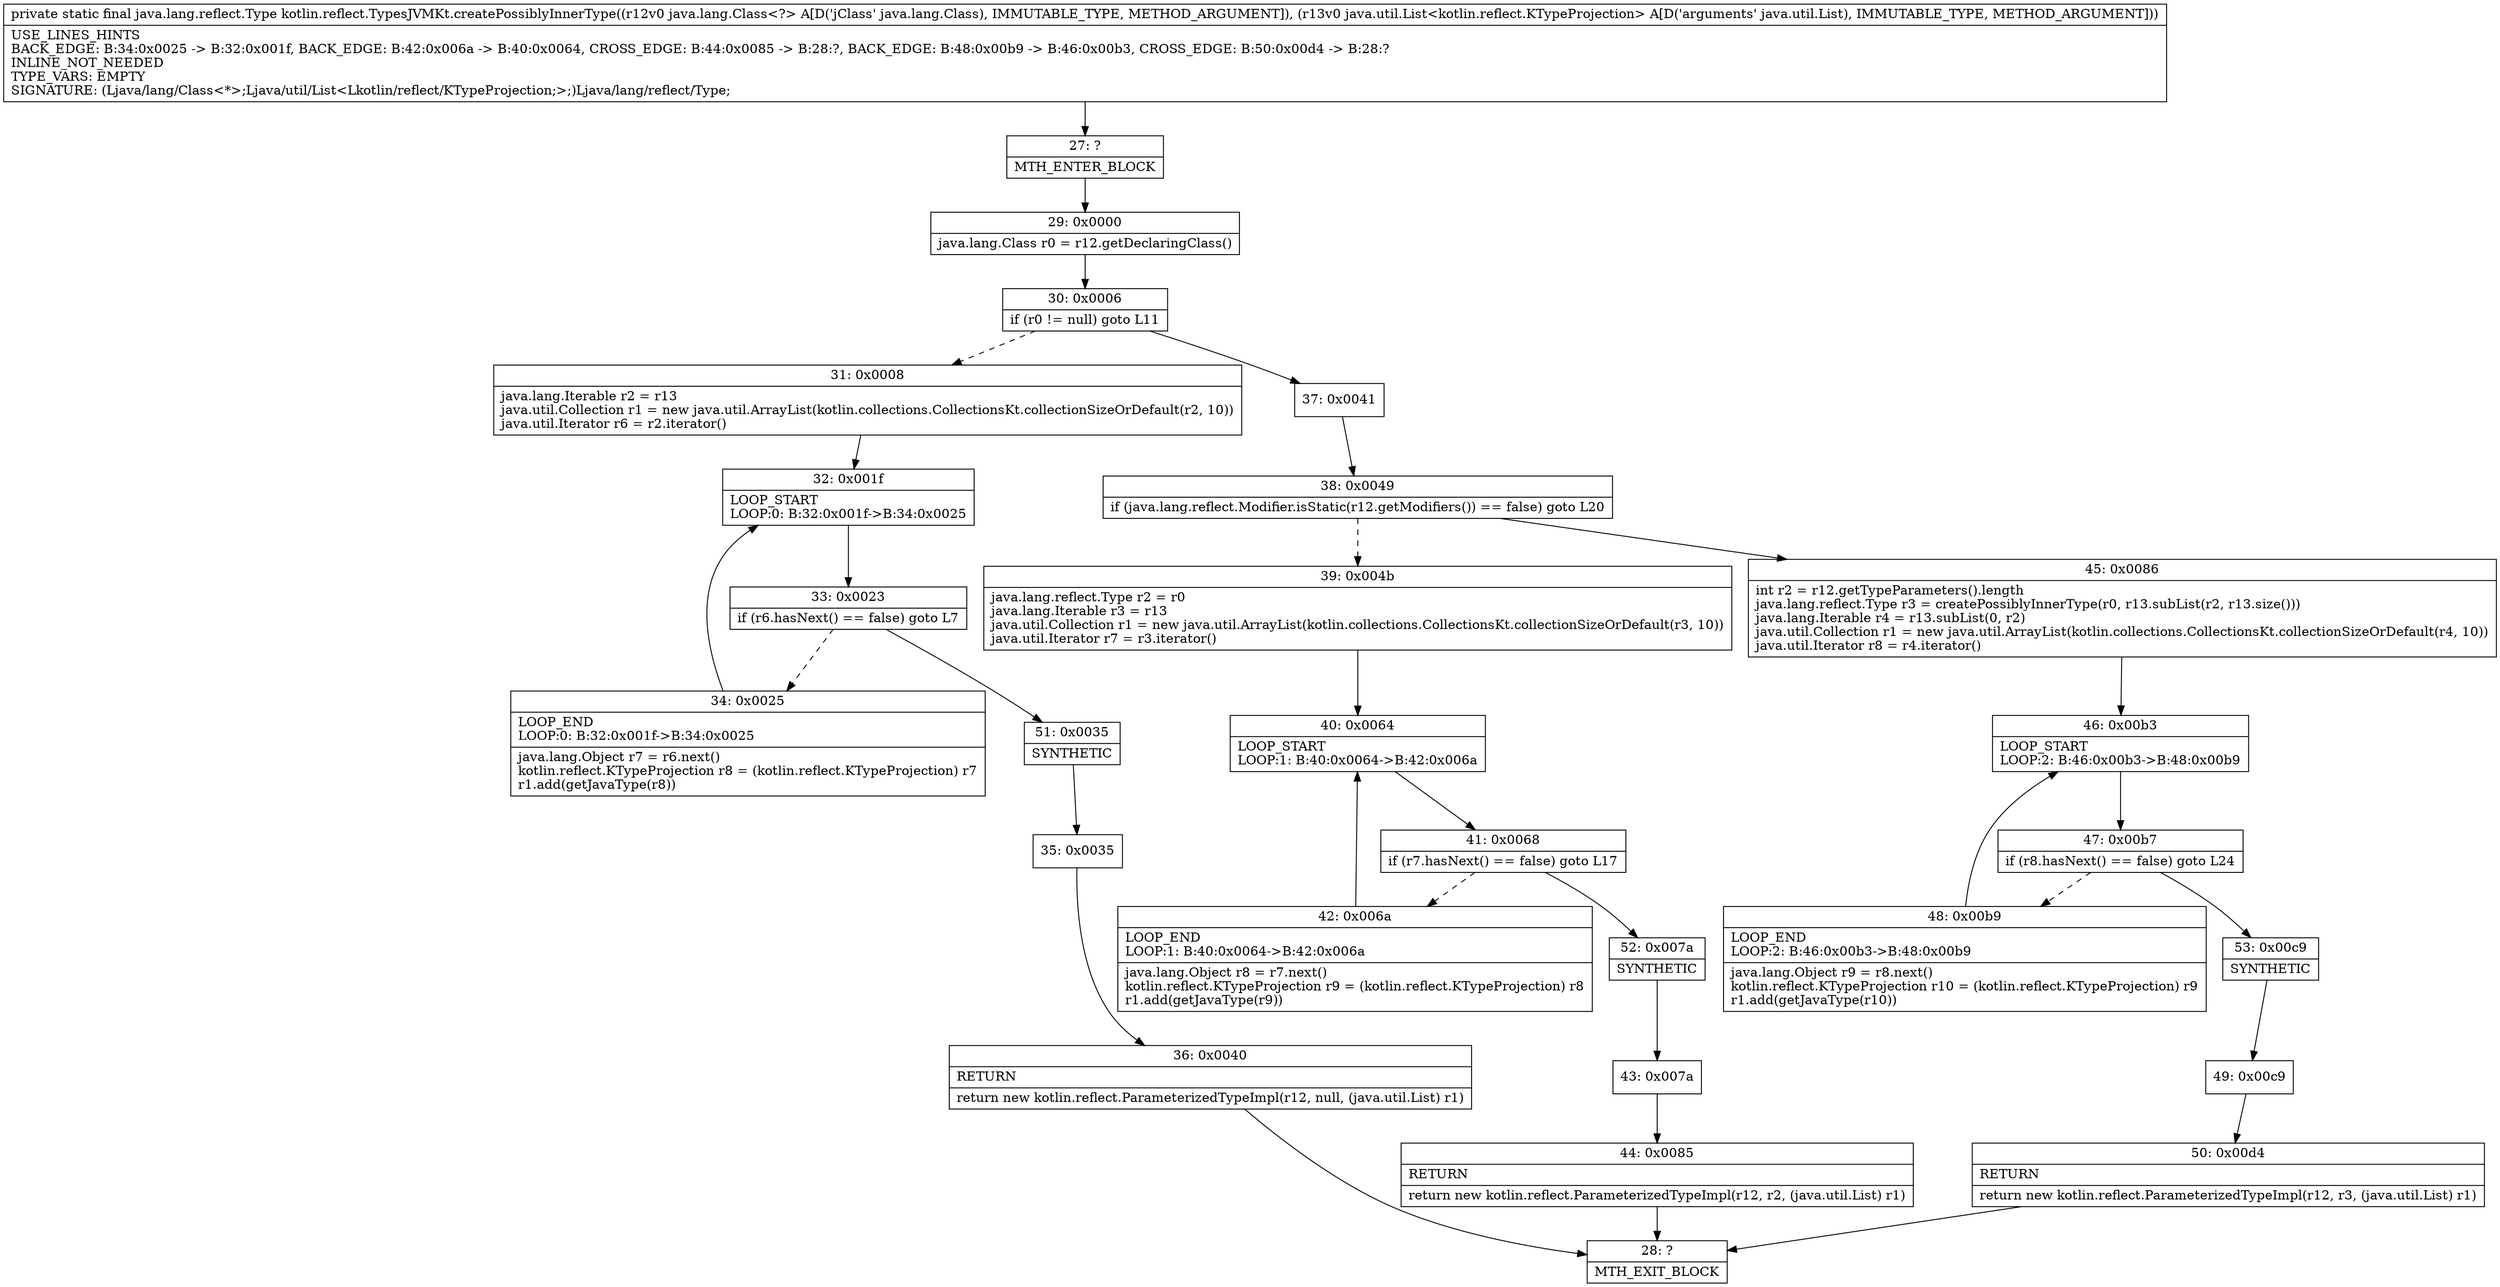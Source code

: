 digraph "CFG forkotlin.reflect.TypesJVMKt.createPossiblyInnerType(Ljava\/lang\/Class;Ljava\/util\/List;)Ljava\/lang\/reflect\/Type;" {
Node_27 [shape=record,label="{27\:\ ?|MTH_ENTER_BLOCK\l}"];
Node_29 [shape=record,label="{29\:\ 0x0000|java.lang.Class r0 = r12.getDeclaringClass()\l}"];
Node_30 [shape=record,label="{30\:\ 0x0006|if (r0 != null) goto L11\l}"];
Node_31 [shape=record,label="{31\:\ 0x0008|java.lang.Iterable r2 = r13\ljava.util.Collection r1 = new java.util.ArrayList(kotlin.collections.CollectionsKt.collectionSizeOrDefault(r2, 10))\ljava.util.Iterator r6 = r2.iterator()\l}"];
Node_32 [shape=record,label="{32\:\ 0x001f|LOOP_START\lLOOP:0: B:32:0x001f\-\>B:34:0x0025\l}"];
Node_33 [shape=record,label="{33\:\ 0x0023|if (r6.hasNext() == false) goto L7\l}"];
Node_34 [shape=record,label="{34\:\ 0x0025|LOOP_END\lLOOP:0: B:32:0x001f\-\>B:34:0x0025\l|java.lang.Object r7 = r6.next()\lkotlin.reflect.KTypeProjection r8 = (kotlin.reflect.KTypeProjection) r7\lr1.add(getJavaType(r8))\l}"];
Node_51 [shape=record,label="{51\:\ 0x0035|SYNTHETIC\l}"];
Node_35 [shape=record,label="{35\:\ 0x0035}"];
Node_36 [shape=record,label="{36\:\ 0x0040|RETURN\l|return new kotlin.reflect.ParameterizedTypeImpl(r12, null, (java.util.List) r1)\l}"];
Node_28 [shape=record,label="{28\:\ ?|MTH_EXIT_BLOCK\l}"];
Node_37 [shape=record,label="{37\:\ 0x0041}"];
Node_38 [shape=record,label="{38\:\ 0x0049|if (java.lang.reflect.Modifier.isStatic(r12.getModifiers()) == false) goto L20\l}"];
Node_39 [shape=record,label="{39\:\ 0x004b|java.lang.reflect.Type r2 = r0\ljava.lang.Iterable r3 = r13\ljava.util.Collection r1 = new java.util.ArrayList(kotlin.collections.CollectionsKt.collectionSizeOrDefault(r3, 10))\ljava.util.Iterator r7 = r3.iterator()\l}"];
Node_40 [shape=record,label="{40\:\ 0x0064|LOOP_START\lLOOP:1: B:40:0x0064\-\>B:42:0x006a\l}"];
Node_41 [shape=record,label="{41\:\ 0x0068|if (r7.hasNext() == false) goto L17\l}"];
Node_42 [shape=record,label="{42\:\ 0x006a|LOOP_END\lLOOP:1: B:40:0x0064\-\>B:42:0x006a\l|java.lang.Object r8 = r7.next()\lkotlin.reflect.KTypeProjection r9 = (kotlin.reflect.KTypeProjection) r8\lr1.add(getJavaType(r9))\l}"];
Node_52 [shape=record,label="{52\:\ 0x007a|SYNTHETIC\l}"];
Node_43 [shape=record,label="{43\:\ 0x007a}"];
Node_44 [shape=record,label="{44\:\ 0x0085|RETURN\l|return new kotlin.reflect.ParameterizedTypeImpl(r12, r2, (java.util.List) r1)\l}"];
Node_45 [shape=record,label="{45\:\ 0x0086|int r2 = r12.getTypeParameters().length\ljava.lang.reflect.Type r3 = createPossiblyInnerType(r0, r13.subList(r2, r13.size()))\ljava.lang.Iterable r4 = r13.subList(0, r2)\ljava.util.Collection r1 = new java.util.ArrayList(kotlin.collections.CollectionsKt.collectionSizeOrDefault(r4, 10))\ljava.util.Iterator r8 = r4.iterator()\l}"];
Node_46 [shape=record,label="{46\:\ 0x00b3|LOOP_START\lLOOP:2: B:46:0x00b3\-\>B:48:0x00b9\l}"];
Node_47 [shape=record,label="{47\:\ 0x00b7|if (r8.hasNext() == false) goto L24\l}"];
Node_48 [shape=record,label="{48\:\ 0x00b9|LOOP_END\lLOOP:2: B:46:0x00b3\-\>B:48:0x00b9\l|java.lang.Object r9 = r8.next()\lkotlin.reflect.KTypeProjection r10 = (kotlin.reflect.KTypeProjection) r9\lr1.add(getJavaType(r10))\l}"];
Node_53 [shape=record,label="{53\:\ 0x00c9|SYNTHETIC\l}"];
Node_49 [shape=record,label="{49\:\ 0x00c9}"];
Node_50 [shape=record,label="{50\:\ 0x00d4|RETURN\l|return new kotlin.reflect.ParameterizedTypeImpl(r12, r3, (java.util.List) r1)\l}"];
MethodNode[shape=record,label="{private static final java.lang.reflect.Type kotlin.reflect.TypesJVMKt.createPossiblyInnerType((r12v0 java.lang.Class\<?\> A[D('jClass' java.lang.Class), IMMUTABLE_TYPE, METHOD_ARGUMENT]), (r13v0 java.util.List\<kotlin.reflect.KTypeProjection\> A[D('arguments' java.util.List), IMMUTABLE_TYPE, METHOD_ARGUMENT]))  | USE_LINES_HINTS\lBACK_EDGE: B:34:0x0025 \-\> B:32:0x001f, BACK_EDGE: B:42:0x006a \-\> B:40:0x0064, CROSS_EDGE: B:44:0x0085 \-\> B:28:?, BACK_EDGE: B:48:0x00b9 \-\> B:46:0x00b3, CROSS_EDGE: B:50:0x00d4 \-\> B:28:?\lINLINE_NOT_NEEDED\lTYPE_VARS: EMPTY\lSIGNATURE: (Ljava\/lang\/Class\<*\>;Ljava\/util\/List\<Lkotlin\/reflect\/KTypeProjection;\>;)Ljava\/lang\/reflect\/Type;\l}"];
MethodNode -> Node_27;Node_27 -> Node_29;
Node_29 -> Node_30;
Node_30 -> Node_31[style=dashed];
Node_30 -> Node_37;
Node_31 -> Node_32;
Node_32 -> Node_33;
Node_33 -> Node_34[style=dashed];
Node_33 -> Node_51;
Node_34 -> Node_32;
Node_51 -> Node_35;
Node_35 -> Node_36;
Node_36 -> Node_28;
Node_37 -> Node_38;
Node_38 -> Node_39[style=dashed];
Node_38 -> Node_45;
Node_39 -> Node_40;
Node_40 -> Node_41;
Node_41 -> Node_42[style=dashed];
Node_41 -> Node_52;
Node_42 -> Node_40;
Node_52 -> Node_43;
Node_43 -> Node_44;
Node_44 -> Node_28;
Node_45 -> Node_46;
Node_46 -> Node_47;
Node_47 -> Node_48[style=dashed];
Node_47 -> Node_53;
Node_48 -> Node_46;
Node_53 -> Node_49;
Node_49 -> Node_50;
Node_50 -> Node_28;
}

